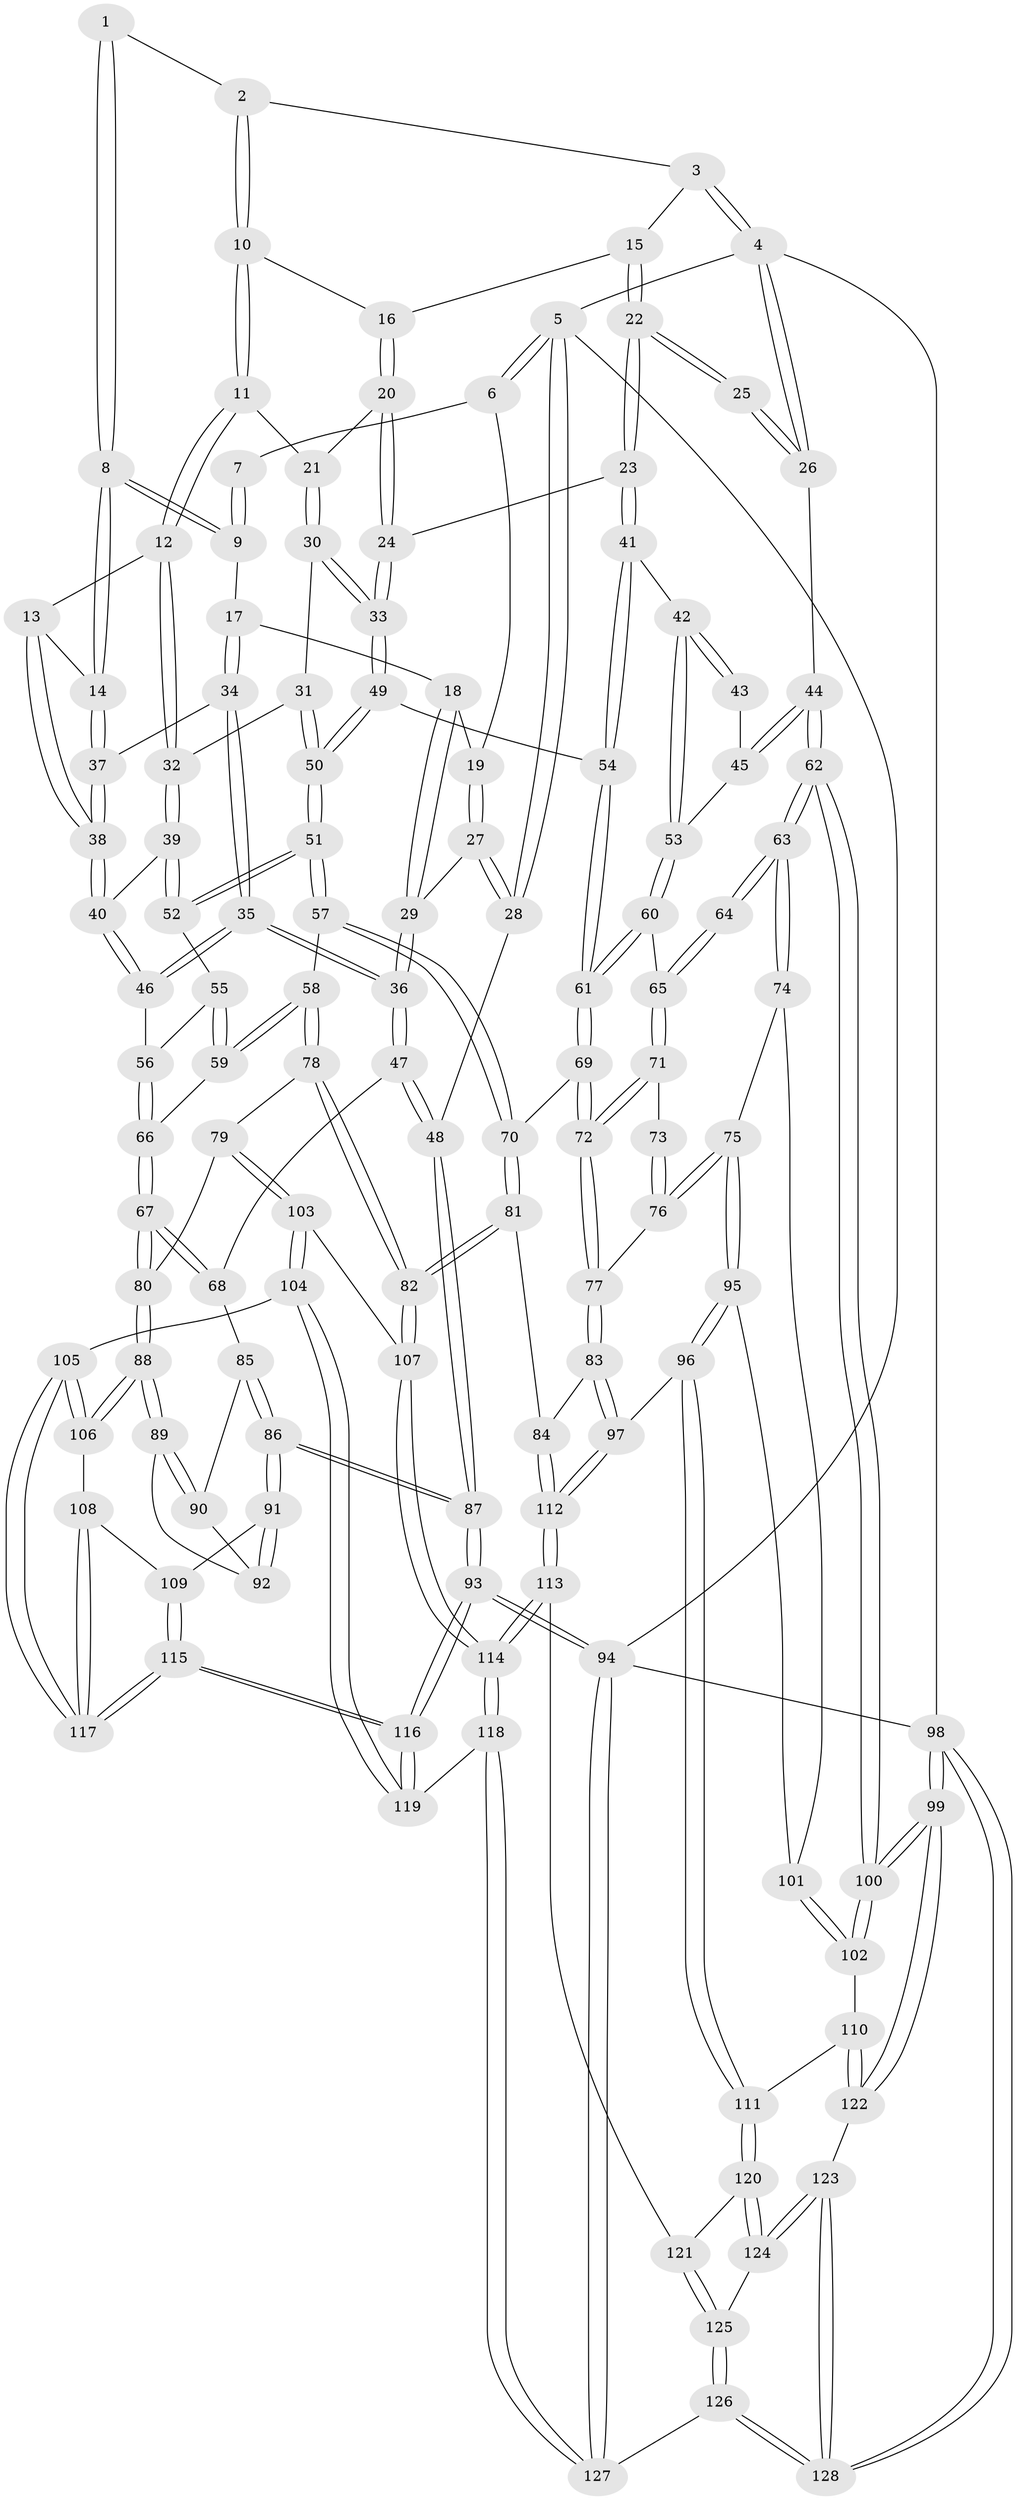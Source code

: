 // coarse degree distribution, {3: 0.1794871794871795, 4: 0.47435897435897434, 5: 0.24358974358974358, 6: 0.07692307692307693, 7: 0.01282051282051282, 2: 0.01282051282051282}
// Generated by graph-tools (version 1.1) at 2025/24/03/03/25 07:24:32]
// undirected, 128 vertices, 317 edges
graph export_dot {
graph [start="1"]
  node [color=gray90,style=filled];
  1 [pos="+0.438375290540518+0"];
  2 [pos="+0.4574809937781248+0"];
  3 [pos="+0.769590652532016+0"];
  4 [pos="+1+0"];
  5 [pos="+0+0"];
  6 [pos="+0.07693446236572898+0"];
  7 [pos="+0.4369664728777859+0"];
  8 [pos="+0.3573872679887352+0.13346319202218226"];
  9 [pos="+0.3135715045782423+0.09642150646657144"];
  10 [pos="+0.48555571839329864+0"];
  11 [pos="+0.5069545452698581+0.015563127513525494"];
  12 [pos="+0.3817165147165278+0.13962135387363084"];
  13 [pos="+0.35981942383640936+0.1361232463313182"];
  14 [pos="+0.3588634953289156+0.1351784639824491"];
  15 [pos="+0.7766730504234639+0.0067810630522129635"];
  16 [pos="+0.6740042817383753+0.036192285330290466"];
  17 [pos="+0.22176951542161408+0.09993914820414575"];
  18 [pos="+0.17750668418997945+0.04920022039465994"];
  19 [pos="+0.12257086498994749+0"];
  20 [pos="+0.6137172915736413+0.0940070058038081"];
  21 [pos="+0.5311344238528727+0.059552867945637786"];
  22 [pos="+0.7804363910757202+0.020728725314944216"];
  23 [pos="+0.7530151351195163+0.15917175720799415"];
  24 [pos="+0.6849129593008719+0.15589396764052368"];
  25 [pos="+0.9885495325414939+0.09130048909026281"];
  26 [pos="+1+0"];
  27 [pos="+0.031682881007796135+0.15791919714058197"];
  28 [pos="+0+0.25190353412009586"];
  29 [pos="+0.101818130749888+0.183001902684166"];
  30 [pos="+0.518190388782568+0.15665572259800623"];
  31 [pos="+0.47422928600403613+0.1949486522838219"];
  32 [pos="+0.42194390436618107+0.19934338320987802"];
  33 [pos="+0.596196949817865+0.23535183219221292"];
  34 [pos="+0.22878862709578912+0.15776414004804548"];
  35 [pos="+0.16949289056013195+0.30251347128836764"];
  36 [pos="+0.1664820475889001+0.30388683146564943"];
  37 [pos="+0.2499150259935859+0.16560993626810325"];
  38 [pos="+0.3160519704294932+0.1979632915820194"];
  39 [pos="+0.38703412560862127+0.26202355302606"];
  40 [pos="+0.3236832929683105+0.25697211017287586"];
  41 [pos="+0.7869569327522273+0.20282118867516066"];
  42 [pos="+0.807601640359188+0.21945318955465196"];
  43 [pos="+0.961414284831806+0.11584568558033269"];
  44 [pos="+1+0.3517416966440196"];
  45 [pos="+0.9511333868974472+0.23878608145752261"];
  46 [pos="+0.2551973550353641+0.3052034936711698"];
  47 [pos="+0.12157375469168169+0.35719552692042184"];
  48 [pos="+0+0.31532094139273514"];
  49 [pos="+0.5887843946838544+0.3022146198951875"];
  50 [pos="+0.5168509236095048+0.3335560603452316"];
  51 [pos="+0.4911759937388155+0.3582148338981379"];
  52 [pos="+0.3957652736089449+0.2754200269466247"];
  53 [pos="+0.8226732410939488+0.2650573232494"];
  54 [pos="+0.6180006724740698+0.31625246786961947"];
  55 [pos="+0.36449277981517053+0.33025461588125965"];
  56 [pos="+0.2612380115269247+0.3113592617528686"];
  57 [pos="+0.4834937357707181+0.3847082706953701"];
  58 [pos="+0.41957873472637647+0.44027347862070293"];
  59 [pos="+0.3598175105002269+0.4305722462558756"];
  60 [pos="+0.8252440885138735+0.2853370445861803"];
  61 [pos="+0.6608575449750841+0.35966178709706803"];
  62 [pos="+1+0.4511300791807738"];
  63 [pos="+1+0.4506612360575641"];
  64 [pos="+0.9234961835456609+0.3692196662470174"];
  65 [pos="+0.8292742095126937+0.2932494900621898"];
  66 [pos="+0.35904092089088324+0.43058170466658263"];
  67 [pos="+0.23385231048254704+0.5127269625772354"];
  68 [pos="+0.14822563729236+0.44894211818835517"];
  69 [pos="+0.6775223697045457+0.4450841999205759"];
  70 [pos="+0.5941333216528351+0.478135186139652"];
  71 [pos="+0.765612766599361+0.42517122555603626"];
  72 [pos="+0.7346265584759947+0.47544622442684864"];
  73 [pos="+0.8738857797072814+0.418659681399061"];
  74 [pos="+0.9135519939078116+0.5430419877003667"];
  75 [pos="+0.8524098699413679+0.5367348314555734"];
  76 [pos="+0.8075432674634645+0.5046749095625823"];
  77 [pos="+0.744278032943744+0.49147120711432885"];
  78 [pos="+0.43469822625891835+0.5165665577926436"];
  79 [pos="+0.29580309025796875+0.5943596135917131"];
  80 [pos="+0.2457463853573248+0.5624096372868657"];
  81 [pos="+0.5509889309871575+0.6169692364739436"];
  82 [pos="+0.5098905180923691+0.6279684589874898"];
  83 [pos="+0.7324665639860917+0.5268183854488694"];
  84 [pos="+0.5738950791012444+0.6243179166744968"];
  85 [pos="+0.11911781251466741+0.4808129693577527"];
  86 [pos="+0+0.5954630394132598"];
  87 [pos="+0+0.5985116405882933"];
  88 [pos="+0.17319233020672165+0.6543786633405305"];
  89 [pos="+0.13475561271318598+0.6369588177324145"];
  90 [pos="+0.11147266979778418+0.510588879047963"];
  91 [pos="+0.03323539023538778+0.6286388499625618"];
  92 [pos="+0.061432266970528955+0.6208222349755734"];
  93 [pos="+0+1"];
  94 [pos="+0+1"];
  95 [pos="+0.8077659810700984+0.6471935092005368"];
  96 [pos="+0.7687298786997517+0.71191889063232"];
  97 [pos="+0.7578960304121138+0.7104815175620831"];
  98 [pos="+1+1"];
  99 [pos="+1+0.732457859705295"];
  100 [pos="+1+0.7053412497100837"];
  101 [pos="+0.9022465165637248+0.60311101468608"];
  102 [pos="+0.9073121613158349+0.6723407214358809"];
  103 [pos="+0.37713878316898697+0.7097678598278967"];
  104 [pos="+0.3299846603561146+0.8089913867752373"];
  105 [pos="+0.2970296768842306+0.8017510170849129"];
  106 [pos="+0.17359688386313465+0.6672020039350915"];
  107 [pos="+0.49155064330615905+0.6513243427238318"];
  108 [pos="+0.16581257293009682+0.6757939942402312"];
  109 [pos="+0.06850630357070328+0.7078893049270124"];
  110 [pos="+0.8078027419845644+0.7308794038795915"];
  111 [pos="+0.8026064899872862+0.7295498284134906"];
  112 [pos="+0.710659693222705+0.7242000068616348"];
  113 [pos="+0.6340369369279324+0.8570680991594687"];
  114 [pos="+0.5720411155236339+0.8649213728676091"];
  115 [pos="+0.03448727800560301+0.8776405137823264"];
  116 [pos="+0+1"];
  117 [pos="+0.08351652433207317+0.8504964577175103"];
  118 [pos="+0.42554480638497+0.9599735470958718"];
  119 [pos="+0.36879379904598075+0.8961000824499963"];
  120 [pos="+0.7843154984471293+0.8674192395531194"];
  121 [pos="+0.6471122142867962+0.8708621452568744"];
  122 [pos="+0.9029214776649044+0.8165464966375369"];
  123 [pos="+0.8709138303791463+0.9422498429140143"];
  124 [pos="+0.8290337123650002+0.9240671810518881"];
  125 [pos="+0.6847029851949713+0.9331285883955647"];
  126 [pos="+0.7218258094931962+1"];
  127 [pos="+0.43316986155387693+1"];
  128 [pos="+1+1"];
  1 -- 2;
  1 -- 8;
  1 -- 8;
  2 -- 3;
  2 -- 10;
  2 -- 10;
  3 -- 4;
  3 -- 4;
  3 -- 15;
  4 -- 5;
  4 -- 26;
  4 -- 26;
  4 -- 98;
  5 -- 6;
  5 -- 6;
  5 -- 28;
  5 -- 28;
  5 -- 94;
  6 -- 7;
  6 -- 19;
  7 -- 9;
  7 -- 9;
  8 -- 9;
  8 -- 9;
  8 -- 14;
  8 -- 14;
  9 -- 17;
  10 -- 11;
  10 -- 11;
  10 -- 16;
  11 -- 12;
  11 -- 12;
  11 -- 21;
  12 -- 13;
  12 -- 32;
  12 -- 32;
  13 -- 14;
  13 -- 38;
  13 -- 38;
  14 -- 37;
  14 -- 37;
  15 -- 16;
  15 -- 22;
  15 -- 22;
  16 -- 20;
  16 -- 20;
  17 -- 18;
  17 -- 34;
  17 -- 34;
  18 -- 19;
  18 -- 29;
  18 -- 29;
  19 -- 27;
  19 -- 27;
  20 -- 21;
  20 -- 24;
  20 -- 24;
  21 -- 30;
  21 -- 30;
  22 -- 23;
  22 -- 23;
  22 -- 25;
  22 -- 25;
  23 -- 24;
  23 -- 41;
  23 -- 41;
  24 -- 33;
  24 -- 33;
  25 -- 26;
  25 -- 26;
  26 -- 44;
  27 -- 28;
  27 -- 28;
  27 -- 29;
  28 -- 48;
  29 -- 36;
  29 -- 36;
  30 -- 31;
  30 -- 33;
  30 -- 33;
  31 -- 32;
  31 -- 50;
  31 -- 50;
  32 -- 39;
  32 -- 39;
  33 -- 49;
  33 -- 49;
  34 -- 35;
  34 -- 35;
  34 -- 37;
  35 -- 36;
  35 -- 36;
  35 -- 46;
  35 -- 46;
  36 -- 47;
  36 -- 47;
  37 -- 38;
  37 -- 38;
  38 -- 40;
  38 -- 40;
  39 -- 40;
  39 -- 52;
  39 -- 52;
  40 -- 46;
  40 -- 46;
  41 -- 42;
  41 -- 54;
  41 -- 54;
  42 -- 43;
  42 -- 43;
  42 -- 53;
  42 -- 53;
  43 -- 45;
  44 -- 45;
  44 -- 45;
  44 -- 62;
  44 -- 62;
  45 -- 53;
  46 -- 56;
  47 -- 48;
  47 -- 48;
  47 -- 68;
  48 -- 87;
  48 -- 87;
  49 -- 50;
  49 -- 50;
  49 -- 54;
  50 -- 51;
  50 -- 51;
  51 -- 52;
  51 -- 52;
  51 -- 57;
  51 -- 57;
  52 -- 55;
  53 -- 60;
  53 -- 60;
  54 -- 61;
  54 -- 61;
  55 -- 56;
  55 -- 59;
  55 -- 59;
  56 -- 66;
  56 -- 66;
  57 -- 58;
  57 -- 70;
  57 -- 70;
  58 -- 59;
  58 -- 59;
  58 -- 78;
  58 -- 78;
  59 -- 66;
  60 -- 61;
  60 -- 61;
  60 -- 65;
  61 -- 69;
  61 -- 69;
  62 -- 63;
  62 -- 63;
  62 -- 100;
  62 -- 100;
  63 -- 64;
  63 -- 64;
  63 -- 74;
  63 -- 74;
  64 -- 65;
  64 -- 65;
  65 -- 71;
  65 -- 71;
  66 -- 67;
  66 -- 67;
  67 -- 68;
  67 -- 68;
  67 -- 80;
  67 -- 80;
  68 -- 85;
  69 -- 70;
  69 -- 72;
  69 -- 72;
  70 -- 81;
  70 -- 81;
  71 -- 72;
  71 -- 72;
  71 -- 73;
  72 -- 77;
  72 -- 77;
  73 -- 76;
  73 -- 76;
  74 -- 75;
  74 -- 101;
  75 -- 76;
  75 -- 76;
  75 -- 95;
  75 -- 95;
  76 -- 77;
  77 -- 83;
  77 -- 83;
  78 -- 79;
  78 -- 82;
  78 -- 82;
  79 -- 80;
  79 -- 103;
  79 -- 103;
  80 -- 88;
  80 -- 88;
  81 -- 82;
  81 -- 82;
  81 -- 84;
  82 -- 107;
  82 -- 107;
  83 -- 84;
  83 -- 97;
  83 -- 97;
  84 -- 112;
  84 -- 112;
  85 -- 86;
  85 -- 86;
  85 -- 90;
  86 -- 87;
  86 -- 87;
  86 -- 91;
  86 -- 91;
  87 -- 93;
  87 -- 93;
  88 -- 89;
  88 -- 89;
  88 -- 106;
  88 -- 106;
  89 -- 90;
  89 -- 90;
  89 -- 92;
  90 -- 92;
  91 -- 92;
  91 -- 92;
  91 -- 109;
  93 -- 94;
  93 -- 94;
  93 -- 116;
  93 -- 116;
  94 -- 127;
  94 -- 127;
  94 -- 98;
  95 -- 96;
  95 -- 96;
  95 -- 101;
  96 -- 97;
  96 -- 111;
  96 -- 111;
  97 -- 112;
  97 -- 112;
  98 -- 99;
  98 -- 99;
  98 -- 128;
  98 -- 128;
  99 -- 100;
  99 -- 100;
  99 -- 122;
  99 -- 122;
  100 -- 102;
  100 -- 102;
  101 -- 102;
  101 -- 102;
  102 -- 110;
  103 -- 104;
  103 -- 104;
  103 -- 107;
  104 -- 105;
  104 -- 119;
  104 -- 119;
  105 -- 106;
  105 -- 106;
  105 -- 117;
  105 -- 117;
  106 -- 108;
  107 -- 114;
  107 -- 114;
  108 -- 109;
  108 -- 117;
  108 -- 117;
  109 -- 115;
  109 -- 115;
  110 -- 111;
  110 -- 122;
  110 -- 122;
  111 -- 120;
  111 -- 120;
  112 -- 113;
  112 -- 113;
  113 -- 114;
  113 -- 114;
  113 -- 121;
  114 -- 118;
  114 -- 118;
  115 -- 116;
  115 -- 116;
  115 -- 117;
  115 -- 117;
  116 -- 119;
  116 -- 119;
  118 -- 119;
  118 -- 127;
  118 -- 127;
  120 -- 121;
  120 -- 124;
  120 -- 124;
  121 -- 125;
  121 -- 125;
  122 -- 123;
  123 -- 124;
  123 -- 124;
  123 -- 128;
  123 -- 128;
  124 -- 125;
  125 -- 126;
  125 -- 126;
  126 -- 127;
  126 -- 128;
  126 -- 128;
}
